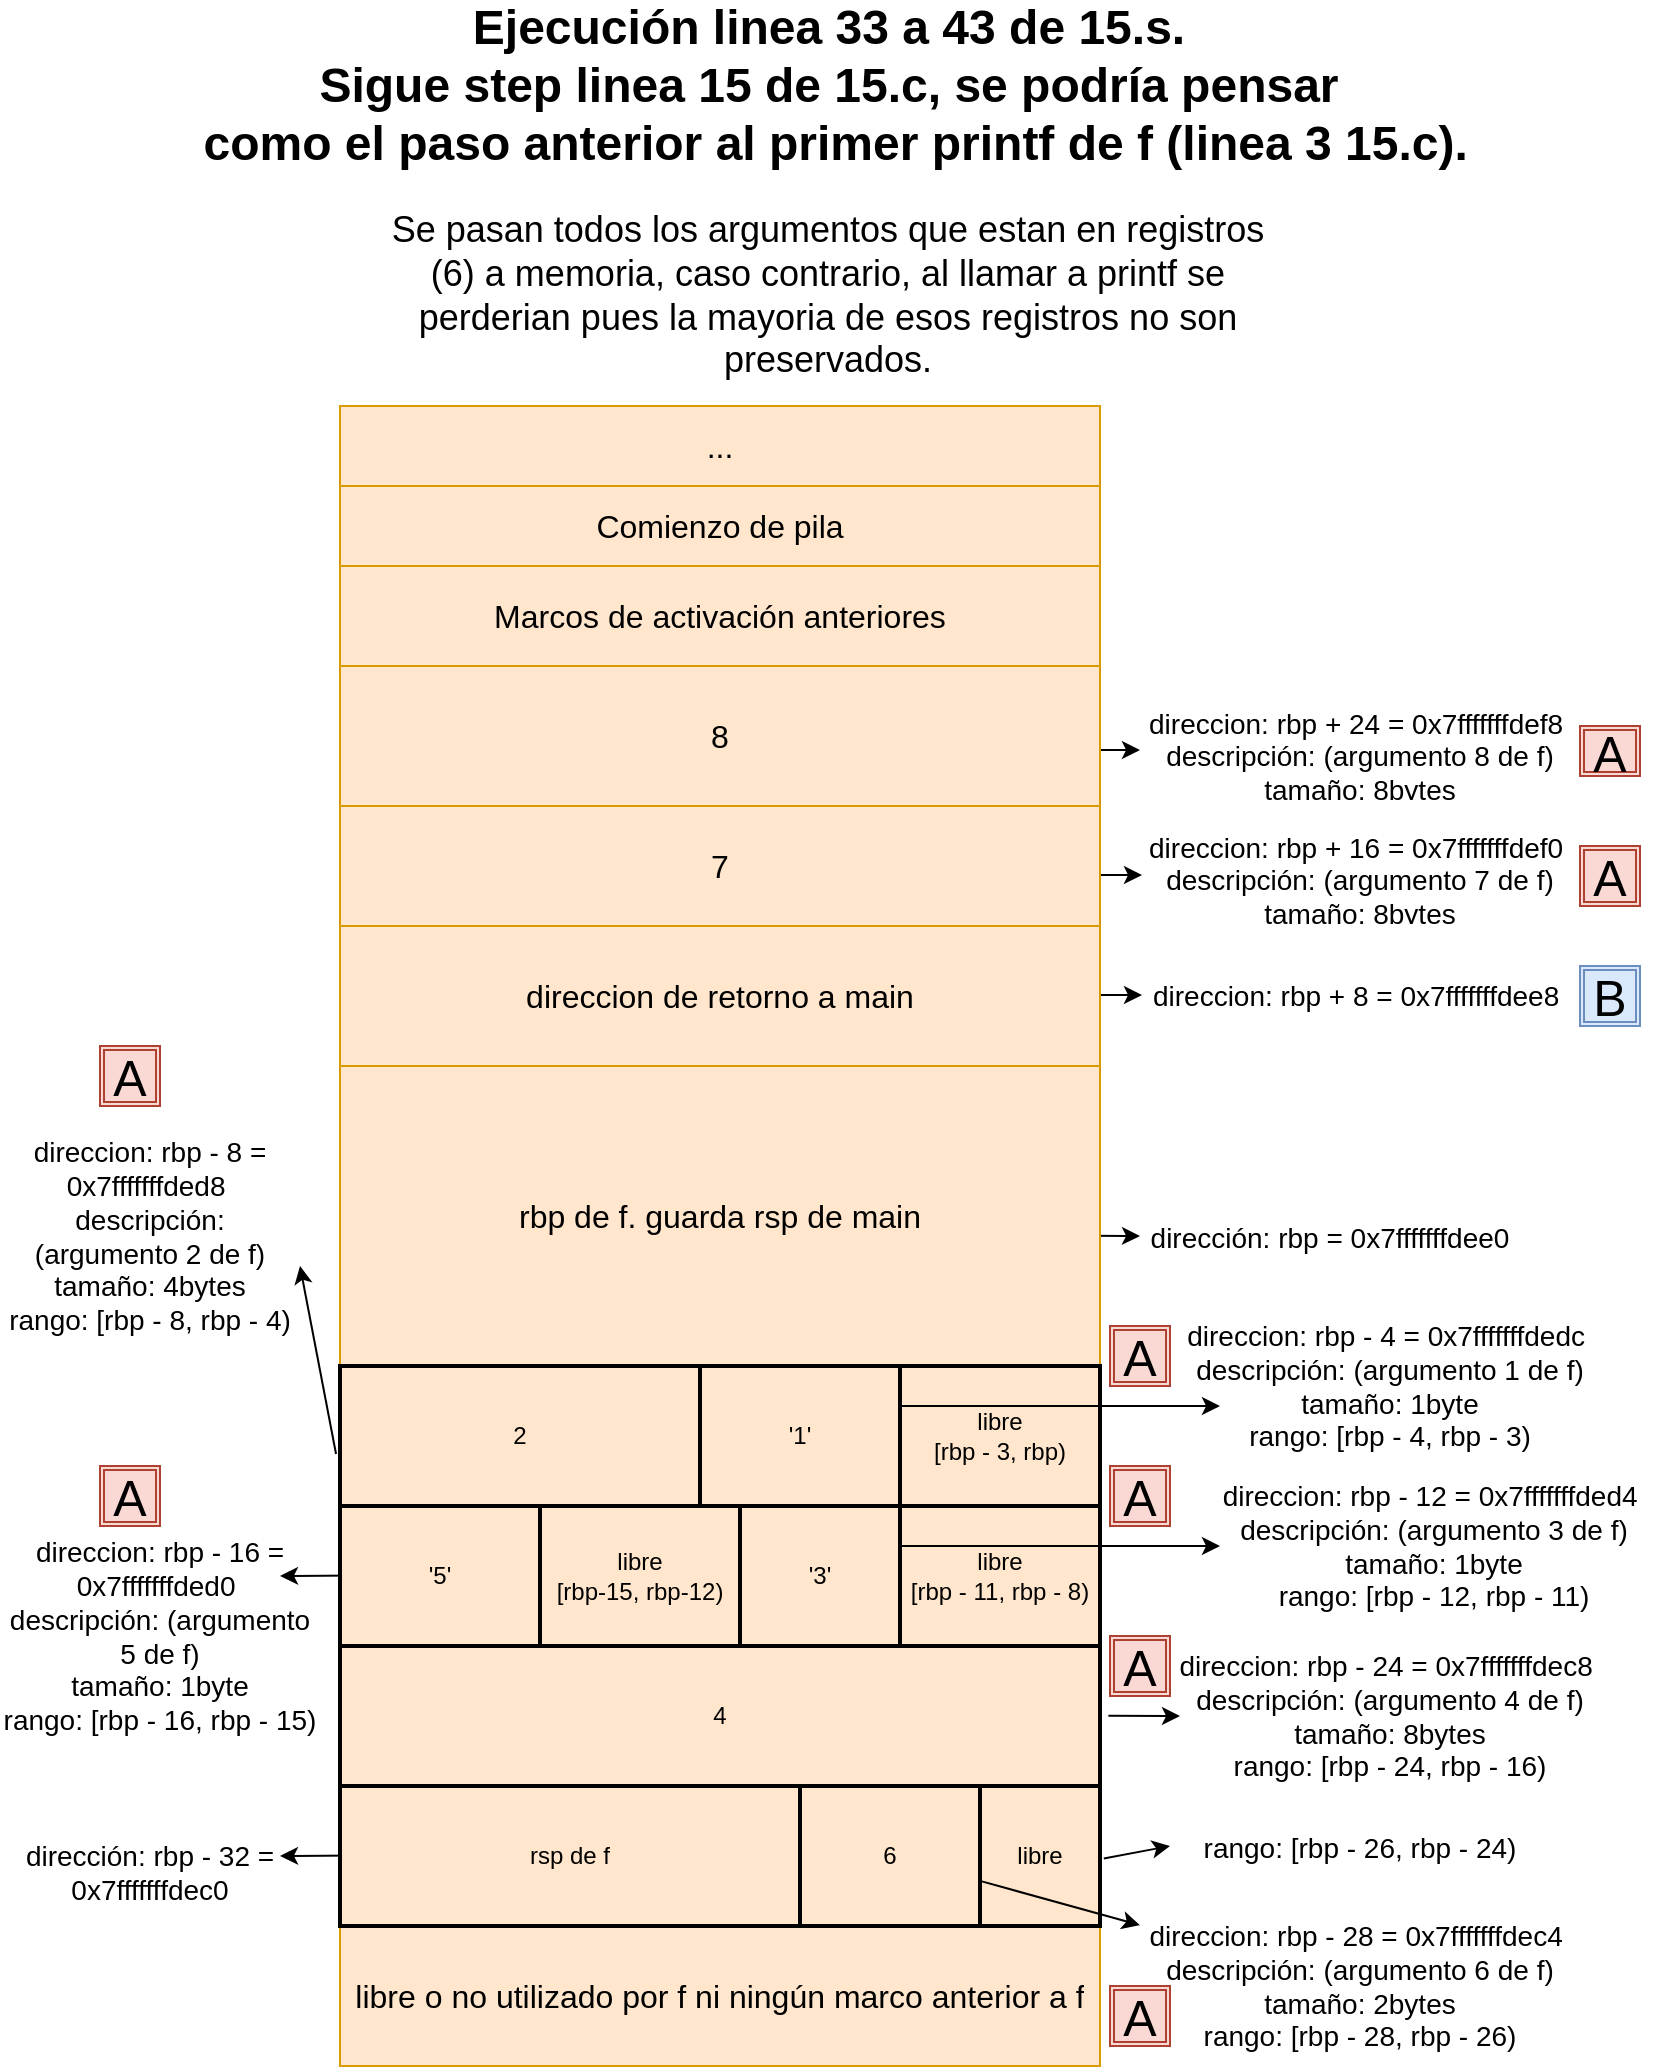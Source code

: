 <mxfile version="22.0.4" type="device">
  <diagram name="Página-1" id="5-w2n8aKjEj4W2KTCGba">
    <mxGraphModel dx="1364" dy="795" grid="1" gridSize="10" guides="1" tooltips="1" connect="1" arrows="1" fold="1" page="1" pageScale="1" pageWidth="827" pageHeight="1169" math="0" shadow="0">
      <root>
        <mxCell id="0" />
        <mxCell id="1" parent="0" />
        <mxCell id="_Xig-yr3xcJaS5qAGyrN-93" value="" style="endArrow=classic;html=1;rounded=0;exitX=0;exitY=0.5;exitDx=0;exitDy=0;fillColor=none;" edge="1" parent="1">
          <mxGeometry width="50" height="50" relative="1" as="geometry">
            <mxPoint x="210" y="944.5" as="sourcePoint" />
            <mxPoint x="140" y="945" as="targetPoint" />
          </mxGeometry>
        </mxCell>
        <mxCell id="_Xig-yr3xcJaS5qAGyrN-85" value="" style="endArrow=classic;html=1;rounded=0;exitX=1.011;exitY=0.789;exitDx=0;exitDy=0;fillColor=none;exitPerimeter=0;" edge="1" parent="1" source="Qi0XVNb7pihfamDj6da_-3">
          <mxGeometry width="50" height="50" relative="1" as="geometry">
            <mxPoint x="644" y="860" as="sourcePoint" />
            <mxPoint x="590" y="875" as="targetPoint" />
          </mxGeometry>
        </mxCell>
        <mxCell id="_Xig-yr3xcJaS5qAGyrN-83" value="" style="endArrow=classic;html=1;rounded=0;exitX=-0.011;exitY=0.629;exitDx=0;exitDy=0;exitPerimeter=0;" edge="1" parent="1" source="_Xig-yr3xcJaS5qAGyrN-70">
          <mxGeometry width="50" height="50" relative="1" as="geometry">
            <mxPoint x="210" y="734.5" as="sourcePoint" />
            <mxPoint x="150" y="650" as="targetPoint" />
          </mxGeometry>
        </mxCell>
        <mxCell id="_Xig-yr3xcJaS5qAGyrN-84" value="" style="endArrow=classic;html=1;rounded=0;exitX=0;exitY=0.5;exitDx=0;exitDy=0;fillColor=none;" edge="1" parent="1">
          <mxGeometry width="50" height="50" relative="1" as="geometry">
            <mxPoint x="210" y="804.5" as="sourcePoint" />
            <mxPoint x="140" y="805" as="targetPoint" />
          </mxGeometry>
        </mxCell>
        <mxCell id="Qi0XVNb7pihfamDj6da_-2" value="&lt;div&gt;Ejecución linea 33 a 43 de 15.s.&lt;/div&gt;&lt;div&gt;Sigue step linea 15 de 15.c, se podría pensar&lt;/div&gt;&lt;div&gt;&amp;nbsp;como el paso anterior al primer printf de f (linea 3 15.c).&lt;br&gt;&lt;/div&gt;" style="text;strokeColor=none;fillColor=none;html=1;fontSize=24;fontStyle=1;verticalAlign=middle;align=center;" parent="1" vertex="1">
          <mxGeometry x="81" y="20" width="666" height="80" as="geometry" />
        </mxCell>
        <mxCell id="Qi0XVNb7pihfamDj6da_-32" value="" style="endArrow=classic;html=1;rounded=0;" parent="1" edge="1">
          <mxGeometry width="50" height="50" relative="1" as="geometry">
            <mxPoint x="499" y="392" as="sourcePoint" />
            <mxPoint x="570" y="392" as="targetPoint" />
            <Array as="points" />
          </mxGeometry>
        </mxCell>
        <UserObject label="&lt;div&gt;&lt;font style=&quot;font-size: 14px;&quot;&gt;direccion: rbp + 24 = 0x7fffffffdef8&amp;nbsp; descripción: (argumento 8 de f)&lt;/font&gt;&lt;/div&gt;&lt;div&gt;&lt;font style=&quot;font-size: 14px;&quot;&gt;tamaño: 8bytes&lt;br&gt;&lt;/font&gt;&lt;/div&gt;" placeholders="1" name="Variable" id="Qi0XVNb7pihfamDj6da_-33">
          <mxCell style="text;html=1;strokeColor=none;fillColor=none;align=center;verticalAlign=middle;whiteSpace=wrap;overflow=hidden;" parent="1" vertex="1">
            <mxGeometry x="570" y="367.5" width="220" height="50" as="geometry" />
          </mxCell>
        </UserObject>
        <mxCell id="Qi0XVNb7pihfamDj6da_-34" value="" style="endArrow=classic;html=1;rounded=0;" parent="1" edge="1">
          <mxGeometry width="50" height="50" relative="1" as="geometry">
            <mxPoint x="500" y="454.5" as="sourcePoint" />
            <mxPoint x="571" y="454.5" as="targetPoint" />
            <Array as="points" />
          </mxGeometry>
        </mxCell>
        <UserObject label="&lt;font style=&quot;font-size: 14px;&quot;&gt;dirección: rbp = 0x7fffffffdee0&lt;/font&gt;" placeholders="1" name="Variable" id="Qi0XVNb7pihfamDj6da_-36">
          <mxCell style="text;html=1;strokeColor=none;fillColor=none;align=center;verticalAlign=middle;whiteSpace=wrap;overflow=hidden;" parent="1" vertex="1">
            <mxGeometry x="570" y="625" width="190" height="20" as="geometry" />
          </mxCell>
        </UserObject>
        <mxCell id="Qi0XVNb7pihfamDj6da_-37" value="" style="endArrow=classic;html=1;rounded=0;" parent="1" edge="1">
          <mxGeometry width="50" height="50" relative="1" as="geometry">
            <mxPoint x="499" y="634.5" as="sourcePoint" />
            <mxPoint x="570" y="635" as="targetPoint" />
            <Array as="points" />
          </mxGeometry>
        </mxCell>
        <UserObject label="&lt;div&gt;&lt;font style=&quot;font-size: 14px;&quot;&gt;direccion: rbp + 16 = 0x7fffffffdef0&amp;nbsp; descripción: (argumento 7 de f)&lt;/font&gt;&lt;/div&gt;&lt;div&gt;&lt;font style=&quot;font-size: 14px;&quot;&gt;tamaño: 8bytes&lt;br&gt;&lt;/font&gt;&lt;/div&gt;" placeholders="1" name="Variable" id="_Xig-yr3xcJaS5qAGyrN-3">
          <mxCell style="text;html=1;strokeColor=none;fillColor=none;align=center;verticalAlign=middle;whiteSpace=wrap;overflow=hidden;" vertex="1" parent="1">
            <mxGeometry x="570" y="430" width="220" height="50" as="geometry" />
          </mxCell>
        </UserObject>
        <mxCell id="_Xig-yr3xcJaS5qAGyrN-4" value="" style="endArrow=classic;html=1;rounded=0;" edge="1" parent="1">
          <mxGeometry width="50" height="50" relative="1" as="geometry">
            <mxPoint x="500" y="514.5" as="sourcePoint" />
            <mxPoint x="571" y="514.5" as="targetPoint" />
            <Array as="points" />
          </mxGeometry>
        </mxCell>
        <UserObject label="&lt;font style=&quot;font-size: 14px;&quot;&gt;direccion: rbp + 8 = 0x7fffffffdee8&amp;nbsp; &lt;br&gt;&lt;/font&gt;" placeholders="1" name="Variable" id="_Xig-yr3xcJaS5qAGyrN-5">
          <mxCell style="text;html=1;strokeColor=none;fillColor=none;align=center;verticalAlign=middle;whiteSpace=wrap;overflow=hidden;" vertex="1" parent="1">
            <mxGeometry x="570" y="490" width="220" height="50" as="geometry" />
          </mxCell>
        </UserObject>
        <mxCell id="Qi0XVNb7pihfamDj6da_-3" value="" style="shape=table;startSize=0;container=1;collapsible=0;childLayout=tableLayout;fontSize=16;fillColor=#ffe6cc;strokeColor=#d79b00;" parent="1" vertex="1">
          <mxGeometry x="170" y="220" width="380" height="830" as="geometry" />
        </mxCell>
        <mxCell id="Qi0XVNb7pihfamDj6da_-30" style="shape=tableRow;horizontal=0;startSize=0;swimlaneHead=0;swimlaneBody=0;strokeColor=inherit;top=0;left=0;bottom=0;right=0;collapsible=0;dropTarget=0;fillColor=none;points=[[0,0.5],[1,0.5]];portConstraint=eastwest;fontSize=16;" parent="Qi0XVNb7pihfamDj6da_-3" vertex="1">
          <mxGeometry width="380" height="40" as="geometry" />
        </mxCell>
        <mxCell id="Qi0XVNb7pihfamDj6da_-31" value="..." style="shape=partialRectangle;html=1;whiteSpace=wrap;connectable=0;strokeColor=inherit;overflow=hidden;fillColor=none;top=0;left=0;bottom=0;right=0;pointerEvents=1;fontSize=16;" parent="Qi0XVNb7pihfamDj6da_-30" vertex="1">
          <mxGeometry width="380" height="40" as="geometry">
            <mxRectangle width="380" height="40" as="alternateBounds" />
          </mxGeometry>
        </mxCell>
        <mxCell id="Qi0XVNb7pihfamDj6da_-4" value="" style="shape=tableRow;horizontal=0;startSize=0;swimlaneHead=0;swimlaneBody=0;strokeColor=inherit;top=0;left=0;bottom=0;right=0;collapsible=0;dropTarget=0;fillColor=none;points=[[0,0.5],[1,0.5]];portConstraint=eastwest;fontSize=16;" parent="Qi0XVNb7pihfamDj6da_-3" vertex="1">
          <mxGeometry y="40" width="380" height="40" as="geometry" />
        </mxCell>
        <mxCell id="Qi0XVNb7pihfamDj6da_-5" value="Comienzo de pila" style="shape=partialRectangle;html=1;whiteSpace=wrap;connectable=0;strokeColor=inherit;overflow=hidden;fillColor=none;top=0;left=0;bottom=0;right=0;pointerEvents=1;fontSize=16;" parent="Qi0XVNb7pihfamDj6da_-4" vertex="1">
          <mxGeometry width="380" height="40" as="geometry">
            <mxRectangle width="380" height="40" as="alternateBounds" />
          </mxGeometry>
        </mxCell>
        <mxCell id="Qi0XVNb7pihfamDj6da_-8" value="" style="shape=tableRow;horizontal=0;startSize=0;swimlaneHead=0;swimlaneBody=0;strokeColor=inherit;top=0;left=0;bottom=0;right=0;collapsible=0;dropTarget=0;fillColor=none;points=[[0,0.5],[1,0.5]];portConstraint=eastwest;fontSize=16;" parent="Qi0XVNb7pihfamDj6da_-3" vertex="1">
          <mxGeometry y="80" width="380" height="50" as="geometry" />
        </mxCell>
        <mxCell id="Qi0XVNb7pihfamDj6da_-9" value="Marcos de activación anteriores" style="shape=partialRectangle;html=1;whiteSpace=wrap;connectable=0;strokeColor=inherit;overflow=hidden;fillColor=none;top=0;left=0;bottom=0;right=0;pointerEvents=1;fontSize=16;" parent="Qi0XVNb7pihfamDj6da_-8" vertex="1">
          <mxGeometry width="380" height="50" as="geometry">
            <mxRectangle width="380" height="50" as="alternateBounds" />
          </mxGeometry>
        </mxCell>
        <mxCell id="Qi0XVNb7pihfamDj6da_-16" style="shape=tableRow;horizontal=0;startSize=0;swimlaneHead=0;swimlaneBody=0;strokeColor=inherit;top=0;left=0;bottom=0;right=0;collapsible=0;dropTarget=0;fillColor=none;points=[[0,0.5],[1,0.5]];portConstraint=eastwest;fontSize=16;" parent="Qi0XVNb7pihfamDj6da_-3" vertex="1">
          <mxGeometry y="130" width="380" height="70" as="geometry" />
        </mxCell>
        <mxCell id="Qi0XVNb7pihfamDj6da_-17" value="8" style="shape=partialRectangle;html=1;whiteSpace=wrap;connectable=0;strokeColor=inherit;overflow=hidden;fillColor=none;top=0;left=0;bottom=0;right=0;pointerEvents=1;fontSize=16;" parent="Qi0XVNb7pihfamDj6da_-16" vertex="1">
          <mxGeometry width="380" height="70" as="geometry">
            <mxRectangle width="380" height="70" as="alternateBounds" />
          </mxGeometry>
        </mxCell>
        <mxCell id="Qi0XVNb7pihfamDj6da_-18" style="shape=tableRow;horizontal=0;startSize=0;swimlaneHead=0;swimlaneBody=0;strokeColor=inherit;top=0;left=0;bottom=0;right=0;collapsible=0;dropTarget=0;fillColor=none;points=[[0,0.5],[1,0.5]];portConstraint=eastwest;fontSize=16;" parent="Qi0XVNb7pihfamDj6da_-3" vertex="1">
          <mxGeometry y="200" width="380" height="60" as="geometry" />
        </mxCell>
        <mxCell id="Qi0XVNb7pihfamDj6da_-19" value="7" style="shape=partialRectangle;html=1;whiteSpace=wrap;connectable=0;strokeColor=inherit;overflow=hidden;fillColor=none;top=0;left=0;bottom=0;right=0;pointerEvents=1;fontSize=16;" parent="Qi0XVNb7pihfamDj6da_-18" vertex="1">
          <mxGeometry width="380" height="60" as="geometry">
            <mxRectangle width="380" height="60" as="alternateBounds" />
          </mxGeometry>
        </mxCell>
        <mxCell id="Qi0XVNb7pihfamDj6da_-20" style="shape=tableRow;horizontal=0;startSize=0;swimlaneHead=0;swimlaneBody=0;strokeColor=inherit;top=0;left=0;bottom=0;right=0;collapsible=0;dropTarget=0;fillColor=none;points=[[0,0.5],[1,0.5]];portConstraint=eastwest;fontSize=16;" parent="Qi0XVNb7pihfamDj6da_-3" vertex="1">
          <mxGeometry y="260" width="380" height="70" as="geometry" />
        </mxCell>
        <mxCell id="Qi0XVNb7pihfamDj6da_-21" value="direccion de retorno a main" style="shape=partialRectangle;html=1;whiteSpace=wrap;connectable=0;strokeColor=inherit;overflow=hidden;fillColor=none;top=0;left=0;bottom=0;right=0;pointerEvents=1;fontSize=16;" parent="Qi0XVNb7pihfamDj6da_-20" vertex="1">
          <mxGeometry width="380" height="70" as="geometry">
            <mxRectangle width="380" height="70" as="alternateBounds" />
          </mxGeometry>
        </mxCell>
        <mxCell id="Qi0XVNb7pihfamDj6da_-22" style="shape=tableRow;horizontal=0;startSize=0;swimlaneHead=0;swimlaneBody=0;strokeColor=inherit;top=0;left=0;bottom=0;right=0;collapsible=0;dropTarget=0;fillColor=none;points=[[0,0.5],[1,0.5]];portConstraint=eastwest;fontSize=16;" parent="Qi0XVNb7pihfamDj6da_-3" vertex="1">
          <mxGeometry y="330" width="380" height="150" as="geometry" />
        </mxCell>
        <mxCell id="Qi0XVNb7pihfamDj6da_-23" value="rbp de f. guarda rsp de main" style="shape=partialRectangle;html=1;whiteSpace=wrap;connectable=0;strokeColor=inherit;overflow=hidden;fillColor=none;top=0;left=0;bottom=0;right=0;pointerEvents=1;fontSize=16;" parent="Qi0XVNb7pihfamDj6da_-22" vertex="1">
          <mxGeometry width="380" height="150" as="geometry">
            <mxRectangle width="380" height="150" as="alternateBounds" />
          </mxGeometry>
        </mxCell>
        <mxCell id="Qi0XVNb7pihfamDj6da_-24" style="shape=tableRow;horizontal=0;startSize=0;swimlaneHead=0;swimlaneBody=0;strokeColor=inherit;top=0;left=0;bottom=0;right=0;collapsible=0;dropTarget=0;fillColor=none;points=[[0,0.5],[1,0.5]];portConstraint=eastwest;fontSize=16;" parent="Qi0XVNb7pihfamDj6da_-3" vertex="1">
          <mxGeometry y="480" width="380" height="70" as="geometry" />
        </mxCell>
        <mxCell id="Qi0XVNb7pihfamDj6da_-25" value="" style="shape=partialRectangle;html=1;whiteSpace=wrap;connectable=0;strokeColor=inherit;overflow=hidden;fillColor=none;top=0;left=0;bottom=0;right=0;pointerEvents=1;fontSize=16;" parent="Qi0XVNb7pihfamDj6da_-24" vertex="1">
          <mxGeometry width="380" height="70" as="geometry">
            <mxRectangle width="380" height="70" as="alternateBounds" />
          </mxGeometry>
        </mxCell>
        <mxCell id="_Xig-yr3xcJaS5qAGyrN-45" style="shape=tableRow;horizontal=0;startSize=0;swimlaneHead=0;swimlaneBody=0;strokeColor=inherit;top=0;left=0;bottom=0;right=0;collapsible=0;dropTarget=0;fillColor=none;points=[[0,0.5],[1,0.5]];portConstraint=eastwest;fontSize=16;" vertex="1" parent="Qi0XVNb7pihfamDj6da_-3">
          <mxGeometry y="550" width="380" height="70" as="geometry" />
        </mxCell>
        <mxCell id="_Xig-yr3xcJaS5qAGyrN-46" value="&lt;table&gt;&lt;tbody&gt;&lt;tr&gt;&lt;/tr&gt;&lt;/tbody&gt;&lt;/table&gt;&lt;table&gt;&lt;tbody&gt;&lt;tr&gt;&lt;td&gt;&lt;br&gt;&lt;/td&gt;&lt;td&gt;&lt;br&gt;&lt;/td&gt;&lt;td&gt;&lt;br&gt;&lt;/td&gt;&lt;/tr&gt;&lt;/tbody&gt;&lt;/table&gt;&lt;br&gt;&lt;br&gt;" style="shape=partialRectangle;html=1;whiteSpace=wrap;connectable=0;strokeColor=inherit;overflow=hidden;fillColor=none;top=0;left=0;bottom=0;right=0;pointerEvents=1;fontSize=16;" vertex="1" parent="_Xig-yr3xcJaS5qAGyrN-45">
          <mxGeometry width="380" height="70" as="geometry">
            <mxRectangle width="380" height="70" as="alternateBounds" />
          </mxGeometry>
        </mxCell>
        <mxCell id="_Xig-yr3xcJaS5qAGyrN-47" style="shape=tableRow;horizontal=0;startSize=0;swimlaneHead=0;swimlaneBody=0;strokeColor=inherit;top=0;left=0;bottom=0;right=0;collapsible=0;dropTarget=0;fillColor=none;points=[[0,0.5],[1,0.5]];portConstraint=eastwest;fontSize=16;" vertex="1" parent="Qi0XVNb7pihfamDj6da_-3">
          <mxGeometry y="620" width="380" height="70" as="geometry" />
        </mxCell>
        <mxCell id="_Xig-yr3xcJaS5qAGyrN-48" style="shape=partialRectangle;html=1;whiteSpace=wrap;connectable=0;strokeColor=inherit;overflow=hidden;fillColor=none;top=0;left=0;bottom=0;right=0;pointerEvents=1;fontSize=16;" vertex="1" parent="_Xig-yr3xcJaS5qAGyrN-47">
          <mxGeometry width="380" height="70" as="geometry">
            <mxRectangle width="380" height="70" as="alternateBounds" />
          </mxGeometry>
        </mxCell>
        <mxCell id="_Xig-yr3xcJaS5qAGyrN-49" style="shape=tableRow;horizontal=0;startSize=0;swimlaneHead=0;swimlaneBody=0;strokeColor=inherit;top=0;left=0;bottom=0;right=0;collapsible=0;dropTarget=0;fillColor=none;points=[[0,0.5],[1,0.5]];portConstraint=eastwest;fontSize=16;" vertex="1" parent="Qi0XVNb7pihfamDj6da_-3">
          <mxGeometry y="690" width="380" height="70" as="geometry" />
        </mxCell>
        <mxCell id="_Xig-yr3xcJaS5qAGyrN-50" style="shape=partialRectangle;html=1;whiteSpace=wrap;connectable=0;strokeColor=inherit;overflow=hidden;fillColor=none;top=0;left=0;bottom=0;right=0;pointerEvents=1;fontSize=16;strokeWidth=2;" vertex="1" parent="_Xig-yr3xcJaS5qAGyrN-49">
          <mxGeometry width="380" height="70" as="geometry">
            <mxRectangle width="380" height="70" as="alternateBounds" />
          </mxGeometry>
        </mxCell>
        <mxCell id="_Xig-yr3xcJaS5qAGyrN-51" style="shape=tableRow;horizontal=0;startSize=0;swimlaneHead=0;swimlaneBody=0;strokeColor=inherit;top=0;left=0;bottom=0;right=0;collapsible=0;dropTarget=0;fillColor=none;points=[[0,0.5],[1,0.5]];portConstraint=eastwest;fontSize=16;" vertex="1" parent="Qi0XVNb7pihfamDj6da_-3">
          <mxGeometry y="760" width="380" height="70" as="geometry" />
        </mxCell>
        <mxCell id="_Xig-yr3xcJaS5qAGyrN-52" value="libre o no utilizado por f ni ningún marco anterior a f" style="shape=partialRectangle;html=1;whiteSpace=wrap;connectable=0;strokeColor=inherit;overflow=hidden;fillColor=none;top=0;left=0;bottom=0;right=0;pointerEvents=1;fontSize=16;" vertex="1" parent="_Xig-yr3xcJaS5qAGyrN-51">
          <mxGeometry width="380" height="70" as="geometry">
            <mxRectangle width="380" height="70" as="alternateBounds" />
          </mxGeometry>
        </mxCell>
        <UserObject label="&lt;font style=&quot;font-size: 18px;&quot;&gt;Se pasan todos los argumentos que estan en registros (6) a memoria, caso contrario, al llamar a printf se perderian pues la mayoria de esos registros no son preservados.&lt;/font&gt;" placeholders="1" name="Variable" id="_Xig-yr3xcJaS5qAGyrN-32">
          <mxCell style="text;html=1;strokeColor=none;fillColor=none;align=center;verticalAlign=middle;whiteSpace=wrap;overflow=hidden;" vertex="1" parent="1">
            <mxGeometry x="184" y="100" width="460" height="130" as="geometry" />
          </mxCell>
        </UserObject>
        <mxCell id="_Xig-yr3xcJaS5qAGyrN-34" value="&lt;font style=&quot;font-size: 25px;&quot;&gt;B&lt;/font&gt;" style="shape=ext;double=1;rounded=0;whiteSpace=wrap;html=1;fillColor=#dae8fc;strokeColor=#6c8ebf;" vertex="1" parent="1">
          <mxGeometry x="790" y="500" width="30" height="30" as="geometry" />
        </mxCell>
        <mxCell id="_Xig-yr3xcJaS5qAGyrN-55" value="&lt;font style=&quot;font-size: 25px;&quot;&gt;A&lt;/font&gt;" style="shape=ext;double=1;rounded=0;whiteSpace=wrap;html=1;fillColor=#fad9d5;strokeColor=#ae4132;" vertex="1" parent="1">
          <mxGeometry x="790" y="440" width="30" height="30" as="geometry" />
        </mxCell>
        <mxCell id="_Xig-yr3xcJaS5qAGyrN-56" value="&lt;font style=&quot;font-size: 25px;&quot;&gt;A&lt;/font&gt;" style="shape=ext;double=1;rounded=0;whiteSpace=wrap;html=1;fillColor=#fad9d5;strokeColor=#ae4132;" vertex="1" parent="1">
          <mxGeometry x="790" y="380" width="30" height="25" as="geometry" />
        </mxCell>
        <mxCell id="_Xig-yr3xcJaS5qAGyrN-70" value="2" style="rounded=0;whiteSpace=wrap;html=1;fillColor=none;strokeWidth=2;" vertex="1" parent="1">
          <mxGeometry x="170" y="700" width="180" height="70" as="geometry" />
        </mxCell>
        <mxCell id="_Xig-yr3xcJaS5qAGyrN-71" value="&#39;1&#39;" style="rounded=0;whiteSpace=wrap;html=1;fillColor=none;strokeWidth=2;" vertex="1" parent="1">
          <mxGeometry x="350" y="700" width="100" height="70" as="geometry" />
        </mxCell>
        <mxCell id="_Xig-yr3xcJaS5qAGyrN-72" value="&lt;div&gt;libre&lt;/div&gt;&lt;div&gt;&lt;div&gt;[rbp - 3, rbp)&lt;/div&gt;&lt;/div&gt;" style="rounded=0;whiteSpace=wrap;html=1;fillColor=none;strokeWidth=2;" vertex="1" parent="1">
          <mxGeometry x="450" y="700" width="100" height="70" as="geometry" />
        </mxCell>
        <mxCell id="_Xig-yr3xcJaS5qAGyrN-74" value="&#39;5&#39;" style="rounded=0;whiteSpace=wrap;html=1;fillColor=none;strokeWidth=2;" vertex="1" parent="1">
          <mxGeometry x="170" y="770" width="100" height="70" as="geometry" />
        </mxCell>
        <mxCell id="_Xig-yr3xcJaS5qAGyrN-75" value="&lt;div&gt;libre&lt;/div&gt;&lt;div&gt;[rbp-15, rbp-12)&lt;br&gt;&lt;/div&gt;" style="rounded=0;whiteSpace=wrap;html=1;fillColor=none;strokeWidth=2;" vertex="1" parent="1">
          <mxGeometry x="270" y="770" width="100" height="70" as="geometry" />
        </mxCell>
        <mxCell id="_Xig-yr3xcJaS5qAGyrN-76" value="&#39;3&#39;" style="rounded=0;whiteSpace=wrap;html=1;fillColor=none;strokeWidth=2;" vertex="1" parent="1">
          <mxGeometry x="370" y="770" width="80" height="70" as="geometry" />
        </mxCell>
        <mxCell id="_Xig-yr3xcJaS5qAGyrN-77" value="&lt;div&gt;libre&lt;/div&gt;&lt;div&gt;[rbp - 11, rbp - 8)&lt;/div&gt;" style="rounded=0;whiteSpace=wrap;html=1;fillColor=none;strokeWidth=2;" vertex="1" parent="1">
          <mxGeometry x="450" y="770" width="100" height="70" as="geometry" />
        </mxCell>
        <mxCell id="_Xig-yr3xcJaS5qAGyrN-79" value="6" style="rounded=0;whiteSpace=wrap;html=1;fillColor=none;strokeWidth=2;" vertex="1" parent="1">
          <mxGeometry x="400" y="910" width="90" height="70" as="geometry" />
        </mxCell>
        <UserObject label="&lt;font style=&quot;font-size: 14px;&quot;&gt;dirección: rbp - 32 = 0x7fffffffdec0&lt;/font&gt;" placeholders="1" name="Variable" id="_Xig-yr3xcJaS5qAGyrN-81">
          <mxCell style="text;html=1;strokeColor=none;fillColor=none;align=center;verticalAlign=middle;whiteSpace=wrap;overflow=hidden;" vertex="1" parent="1">
            <mxGeometry x="10" y="930" width="130" height="45" as="geometry" />
          </mxCell>
        </UserObject>
        <mxCell id="_Xig-yr3xcJaS5qAGyrN-82" value="4" style="rounded=0;whiteSpace=wrap;html=1;fillColor=none;strokeWidth=2;" vertex="1" parent="1">
          <mxGeometry x="170" y="840" width="380" height="70" as="geometry" />
        </mxCell>
        <UserObject label="&lt;div&gt;&lt;font style=&quot;font-size: 14px;&quot;&gt;direccion: rbp - 28 = 0x7fffffffdec4&amp;nbsp; descripción: (argumento 6 de f)&lt;/font&gt;&lt;/div&gt;&lt;div&gt;&lt;font style=&quot;font-size: 14px;&quot;&gt;tamaño: 2bytes&lt;/font&gt;&lt;/div&gt;&lt;div&gt;&lt;font style=&quot;font-size: 14px;&quot;&gt;rango: [rbp - 28, rbp - 26)&lt;br&gt;&lt;/font&gt;&lt;/div&gt;" placeholders="1" name="Variable" id="_Xig-yr3xcJaS5qAGyrN-91">
          <mxCell style="text;html=1;strokeColor=none;fillColor=none;align=center;verticalAlign=middle;whiteSpace=wrap;overflow=hidden;" vertex="1" parent="1">
            <mxGeometry x="570" y="970" width="220" height="80" as="geometry" />
          </mxCell>
        </UserObject>
        <mxCell id="_Xig-yr3xcJaS5qAGyrN-92" value="rsp de f" style="rounded=0;whiteSpace=wrap;html=1;fillColor=none;strokeWidth=2;" vertex="1" parent="1">
          <mxGeometry x="170" y="910" width="230" height="70" as="geometry" />
        </mxCell>
        <mxCell id="_Xig-yr3xcJaS5qAGyrN-97" value="" style="endArrow=classic;html=1;rounded=0;" edge="1" parent="1" source="_Xig-yr3xcJaS5qAGyrN-79" target="_Xig-yr3xcJaS5qAGyrN-91">
          <mxGeometry width="50" height="50" relative="1" as="geometry">
            <mxPoint x="400" y="860" as="sourcePoint" />
            <mxPoint x="450" y="810" as="targetPoint" />
          </mxGeometry>
        </mxCell>
        <UserObject label="&lt;font style=&quot;font-size: 14px;&quot;&gt;rango: [rbp - 26, rbp - 24)&lt;/font&gt;" placeholders="1" name="Variable" id="_Xig-yr3xcJaS5qAGyrN-98">
          <mxCell style="text;html=1;strokeColor=none;fillColor=none;align=center;verticalAlign=middle;whiteSpace=wrap;overflow=hidden;" vertex="1" parent="1">
            <mxGeometry x="585" y="930" width="190" height="20" as="geometry" />
          </mxCell>
        </UserObject>
        <mxCell id="_Xig-yr3xcJaS5qAGyrN-99" value="libre" style="rounded=0;whiteSpace=wrap;html=1;fillColor=none;strokeWidth=2;" vertex="1" parent="1">
          <mxGeometry x="490" y="910" width="60" height="70" as="geometry" />
        </mxCell>
        <mxCell id="_Xig-yr3xcJaS5qAGyrN-100" value="" style="endArrow=classic;html=1;rounded=0;exitX=1.005;exitY=0.875;exitDx=0;exitDy=0;exitPerimeter=0;entryX=0;entryY=0.5;entryDx=0;entryDy=0;" edge="1" parent="1" source="Qi0XVNb7pihfamDj6da_-3" target="_Xig-yr3xcJaS5qAGyrN-98">
          <mxGeometry width="50" height="50" relative="1" as="geometry">
            <mxPoint x="715" y="942.5" as="sourcePoint" />
            <mxPoint x="615" y="807.5" as="targetPoint" />
          </mxGeometry>
        </mxCell>
        <UserObject label="&lt;div&gt;&lt;font style=&quot;font-size: 14px;&quot;&gt;direccion: rbp - 24 = 0x7fffffffdec8&amp;nbsp; descripción: (argumento 4 de f)&lt;/font&gt;&lt;/div&gt;&lt;div&gt;&lt;font style=&quot;font-size: 14px;&quot;&gt;tamaño: 8bytes&lt;/font&gt;&lt;/div&gt;&lt;div&gt;&lt;font style=&quot;font-size: 14px;&quot;&gt;rango: [rbp - 24, rbp - 16)&lt;br&gt;&lt;/font&gt;&lt;/div&gt;" placeholders="1" name="Variable" id="_Xig-yr3xcJaS5qAGyrN-101">
          <mxCell style="text;html=1;strokeColor=none;fillColor=none;align=center;verticalAlign=middle;whiteSpace=wrap;overflow=hidden;" vertex="1" parent="1">
            <mxGeometry x="585" y="835" width="220" height="80" as="geometry" />
          </mxCell>
        </UserObject>
        <mxCell id="_Xig-yr3xcJaS5qAGyrN-102" value="" style="endArrow=classic;html=1;rounded=0;" edge="1" parent="1">
          <mxGeometry width="50" height="50" relative="1" as="geometry">
            <mxPoint x="450" y="790" as="sourcePoint" />
            <mxPoint x="610" y="790" as="targetPoint" />
          </mxGeometry>
        </mxCell>
        <mxCell id="_Xig-yr3xcJaS5qAGyrN-103" value="" style="endArrow=classic;html=1;rounded=0;" edge="1" parent="1">
          <mxGeometry width="50" height="50" relative="1" as="geometry">
            <mxPoint x="450" y="720" as="sourcePoint" />
            <mxPoint x="610" y="720" as="targetPoint" />
          </mxGeometry>
        </mxCell>
        <UserObject label="&lt;div&gt;&lt;font style=&quot;font-size: 14px;&quot;&gt;direccion: rbp - 4 = 0x7fffffffdedc&amp;nbsp; descripción: (argumento 1 de f)&lt;/font&gt;&lt;/div&gt;&lt;div&gt;&lt;font style=&quot;font-size: 14px;&quot;&gt;tamaño: 1byte&lt;/font&gt;&lt;/div&gt;&lt;div&gt;&lt;font style=&quot;font-size: 14px;&quot;&gt;rango: [rbp - 4, rbp - 3)&lt;br&gt;&lt;/font&gt;&lt;/div&gt;" placeholders="1" name="Variable" id="_Xig-yr3xcJaS5qAGyrN-104">
          <mxCell style="text;html=1;strokeColor=none;fillColor=none;align=center;verticalAlign=middle;whiteSpace=wrap;overflow=hidden;" vertex="1" parent="1">
            <mxGeometry x="585" y="670" width="220" height="80" as="geometry" />
          </mxCell>
        </UserObject>
        <UserObject label="&lt;div&gt;&lt;font style=&quot;font-size: 14px;&quot;&gt;direccion: rbp - 12 = 0x7fffffffded4&amp;nbsp; descripción: (argumento 3 de f)&lt;/font&gt;&lt;/div&gt;&lt;div&gt;&lt;font style=&quot;font-size: 14px;&quot;&gt;tamaño: 1byte&lt;/font&gt;&lt;/div&gt;&lt;div&gt;&lt;font style=&quot;font-size: 14px;&quot;&gt;rango: [rbp - 12, rbp - 11)&lt;br&gt;&lt;/font&gt;&lt;/div&gt;" placeholders="1" name="Variable" id="_Xig-yr3xcJaS5qAGyrN-105">
          <mxCell style="text;html=1;strokeColor=none;fillColor=none;align=center;verticalAlign=middle;whiteSpace=wrap;overflow=hidden;" vertex="1" parent="1">
            <mxGeometry x="607" y="750" width="220" height="80" as="geometry" />
          </mxCell>
        </UserObject>
        <UserObject label="&lt;div&gt;&lt;font style=&quot;font-size: 14px;&quot;&gt;direccion: rbp - 8 = 0x7fffffffded8&amp;nbsp; descripción: (argumento 2 de f)&lt;/font&gt;&lt;/div&gt;&lt;div&gt;&lt;font style=&quot;font-size: 14px;&quot;&gt;tamaño: 4bytes&lt;/font&gt;&lt;/div&gt;&lt;div&gt;&lt;font style=&quot;font-size: 14px;&quot;&gt;rango: [rbp - 8, rbp - 4)&lt;br&gt;&lt;/font&gt;&lt;/div&gt;" placeholders="1" name="Variable" id="_Xig-yr3xcJaS5qAGyrN-106">
          <mxCell style="text;html=1;strokeColor=none;fillColor=none;align=center;verticalAlign=middle;whiteSpace=wrap;overflow=hidden;" vertex="1" parent="1">
            <mxGeometry y="540" width="150" height="190" as="geometry" />
          </mxCell>
        </UserObject>
        <UserObject label="&lt;div&gt;&lt;font style=&quot;font-size: 14px;&quot;&gt;direccion: rbp - 16 = 0x7fffffffded0&amp;nbsp; descripción: (argumento 5 de f)&lt;/font&gt;&lt;/div&gt;&lt;div&gt;&lt;font style=&quot;font-size: 14px;&quot;&gt;tamaño: 1byte&lt;/font&gt;&lt;/div&gt;&lt;div&gt;&lt;font style=&quot;font-size: 14px;&quot;&gt;rango: [rbp - 16, rbp - 15)&lt;br&gt;&lt;/font&gt;&lt;/div&gt;" placeholders="1" name="Variable" id="_Xig-yr3xcJaS5qAGyrN-107">
          <mxCell style="text;html=1;strokeColor=none;fillColor=none;align=center;verticalAlign=middle;whiteSpace=wrap;overflow=hidden;" vertex="1" parent="1">
            <mxGeometry y="740" width="160" height="190" as="geometry" />
          </mxCell>
        </UserObject>
        <mxCell id="_Xig-yr3xcJaS5qAGyrN-108" value="&lt;font style=&quot;font-size: 25px;&quot;&gt;A&lt;/font&gt;" style="shape=ext;double=1;rounded=0;whiteSpace=wrap;html=1;fillColor=#fad9d5;strokeColor=#ae4132;" vertex="1" parent="1">
          <mxGeometry x="555" y="680" width="30" height="30" as="geometry" />
        </mxCell>
        <mxCell id="_Xig-yr3xcJaS5qAGyrN-109" value="&lt;font style=&quot;font-size: 25px;&quot;&gt;A&lt;/font&gt;" style="shape=ext;double=1;rounded=0;whiteSpace=wrap;html=1;fillColor=#fad9d5;strokeColor=#ae4132;" vertex="1" parent="1">
          <mxGeometry x="50" y="540" width="30" height="30" as="geometry" />
        </mxCell>
        <mxCell id="_Xig-yr3xcJaS5qAGyrN-110" value="&lt;font style=&quot;font-size: 25px;&quot;&gt;A&lt;/font&gt;" style="shape=ext;double=1;rounded=0;whiteSpace=wrap;html=1;fillColor=#fad9d5;strokeColor=#ae4132;" vertex="1" parent="1">
          <mxGeometry x="50" y="750" width="30" height="30" as="geometry" />
        </mxCell>
        <mxCell id="_Xig-yr3xcJaS5qAGyrN-111" value="&lt;font style=&quot;font-size: 25px;&quot;&gt;A&lt;/font&gt;" style="shape=ext;double=1;rounded=0;whiteSpace=wrap;html=1;fillColor=#fad9d5;strokeColor=#ae4132;" vertex="1" parent="1">
          <mxGeometry x="555" y="750" width="30" height="30" as="geometry" />
        </mxCell>
        <mxCell id="_Xig-yr3xcJaS5qAGyrN-112" value="&lt;font style=&quot;font-size: 25px;&quot;&gt;A&lt;/font&gt;" style="shape=ext;double=1;rounded=0;whiteSpace=wrap;html=1;fillColor=#fad9d5;strokeColor=#ae4132;" vertex="1" parent="1">
          <mxGeometry x="555" y="835" width="30" height="30" as="geometry" />
        </mxCell>
        <mxCell id="_Xig-yr3xcJaS5qAGyrN-113" value="&lt;font style=&quot;font-size: 25px;&quot;&gt;A&lt;/font&gt;" style="shape=ext;double=1;rounded=0;whiteSpace=wrap;html=1;fillColor=#fad9d5;strokeColor=#ae4132;" vertex="1" parent="1">
          <mxGeometry x="555" y="1010" width="30" height="30" as="geometry" />
        </mxCell>
      </root>
    </mxGraphModel>
  </diagram>
</mxfile>
